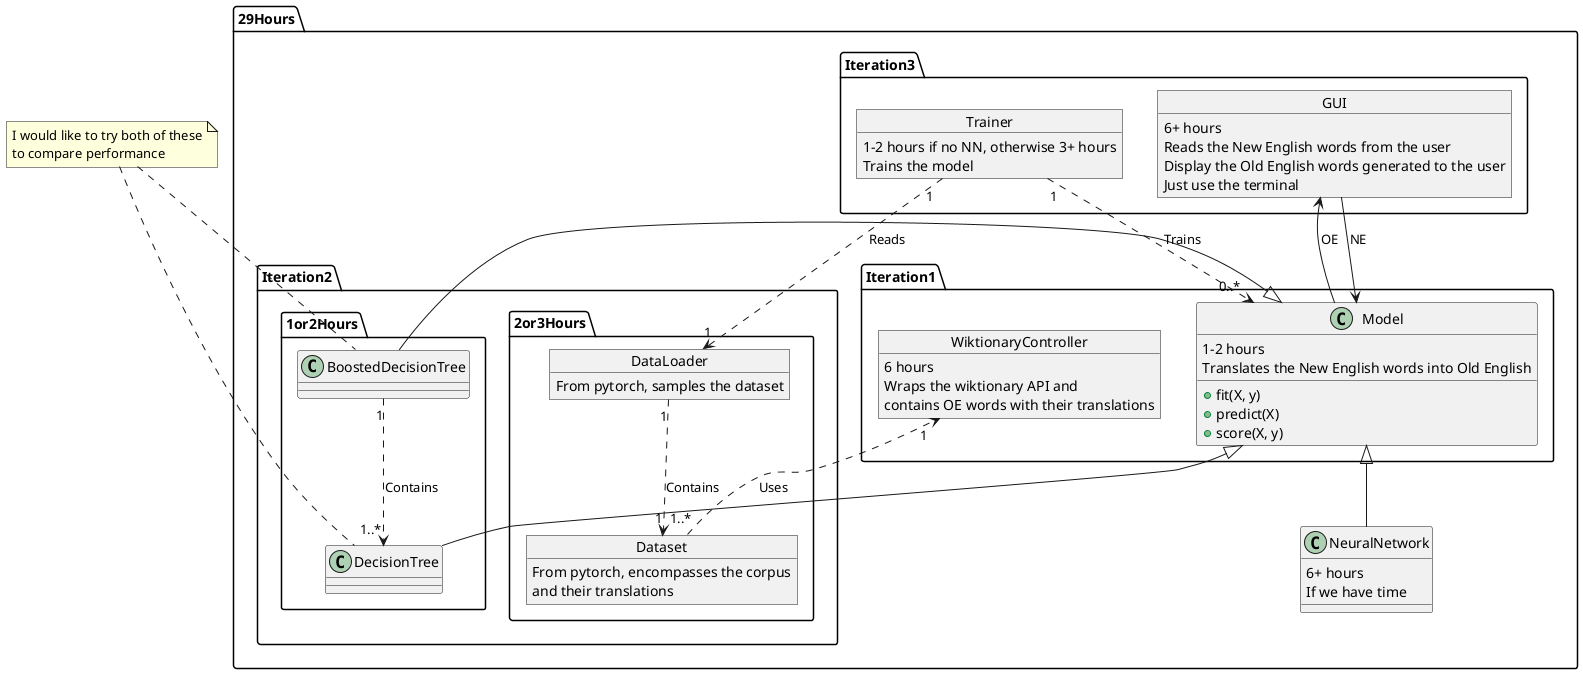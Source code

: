@startuml
package 29Hours {
    package Iteration1 {
        class Model {
            1-2 hours
            Translates the New English words into Old English
            + fit(X, y)
            + predict(X)
            + score(X, y)
        }

        object WiktionaryController {
            6 hours
            Wraps the wiktionary API and
            contains OE words with their translations
        }
    }

    package Iteration2 {
        package 2or3Hours {
            object Dataset {
                From pytorch, encompasses the corpus
                and their translations
            }

            object DataLoader {
                From pytorch, samples the dataset
            }
        }

        package 1or2Hours {
            class DecisionTree
            class BoostedDecisionTree
        }
    }

    package Iteration3 {
        object Trainer {
            1-2 hours if no NN, otherwise 3+ hours
            Trains the model
        }

        object GUI {
            6+ hours
            Reads the New English words from the user
            Display the Old English words generated to the user
            Just use the terminal
        }
    }

    GUI --> Model : "NE"
    Model --> GUI : "OE"
    Model <|-- DecisionTree
    Model <|-- BoostedDecisionTree
    BoostedDecisionTree "1" ..> "1..*" DecisionTree : "Contains"

    class NeuralNetwork {
    6+ hours
    If we have time
    }

    Model <|-- NeuralNetwork
    DataLoader "1" ..> "1" Dataset : "Contains"
    Trainer "1" ..> "1" DataLoader : "Reads"
    Dataset "1..*" ..> "1" WiktionaryController : "Uses"
    Trainer "1" ..> "0..*" Model : "Trains"
}

note "I would like to try both of these\nto compare performance" as N1
N1 .. DecisionTree
N1 .. BoostedDecisionTree

@enduml
